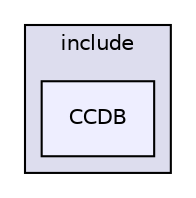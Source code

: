 digraph "/home/travis/build/AliceO2Group/AliceO2/CCDB/include/CCDB" {
  bgcolor=transparent;
  compound=true
  node [ fontsize="10", fontname="Helvetica"];
  edge [ labelfontsize="10", labelfontname="Helvetica"];
  subgraph clusterdir_59dc0f81c739431be85ac14fce2e92df {
    graph [ bgcolor="#ddddee", pencolor="black", label="include" fontname="Helvetica", fontsize="10", URL="dir_59dc0f81c739431be85ac14fce2e92df.html"]
  dir_af5dc0b9e352bc8757aca0dca9cad9ff [shape=box, label="CCDB", style="filled", fillcolor="#eeeeff", pencolor="black", URL="dir_af5dc0b9e352bc8757aca0dca9cad9ff.html"];
  }
}
